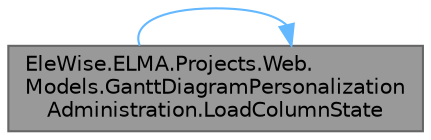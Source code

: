 digraph "EleWise.ELMA.Projects.Web.Models.GanttDiagramPersonalizationAdministration.LoadColumnState"
{
 // LATEX_PDF_SIZE
  bgcolor="transparent";
  edge [fontname=Helvetica,fontsize=10,labelfontname=Helvetica,labelfontsize=10];
  node [fontname=Helvetica,fontsize=10,shape=box,height=0.2,width=0.4];
  rankdir="LR";
  Node1 [id="Node000001",label="EleWise.ELMA.Projects.Web.\lModels.GanttDiagramPersonalization\lAdministration.LoadColumnState",height=0.2,width=0.4,color="gray40", fillcolor="grey60", style="filled", fontcolor="black",tooltip="Загрузить состояния видимости колонок"];
  Node1 -> Node1 [id="edge1_Node000001_Node000001",color="steelblue1",style="solid",tooltip=" "];
}
